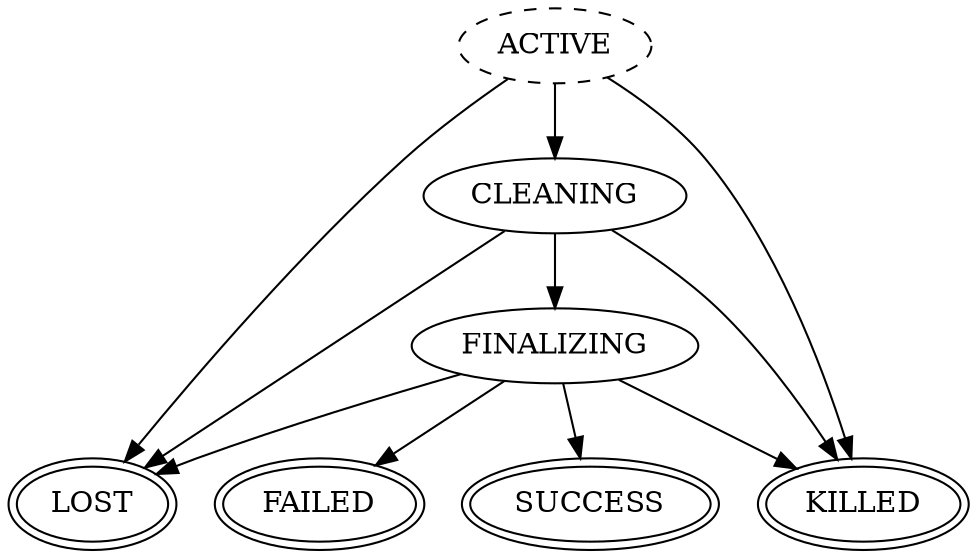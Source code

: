 digraph G {
  ACTIVE -> CLEANING -> FINALIZING;   

  FINALIZING -> SUCCESS;
  FINALIZING -> FAILED;
  FINALIZING -> KILLED;
  FINALIZING -> LOST;

  ACTIVE -> KILLED;
  ACTIVE -> LOST;

  CLEANING -> KILLED;
  CLEANING -> LOST;

  ACTIVE [style=dashed];
  SUCCESS [peripheries=2];
  FAILED [peripheries=2];
  KILLED [peripheries=2];
  LOST [peripheries=2];
}

